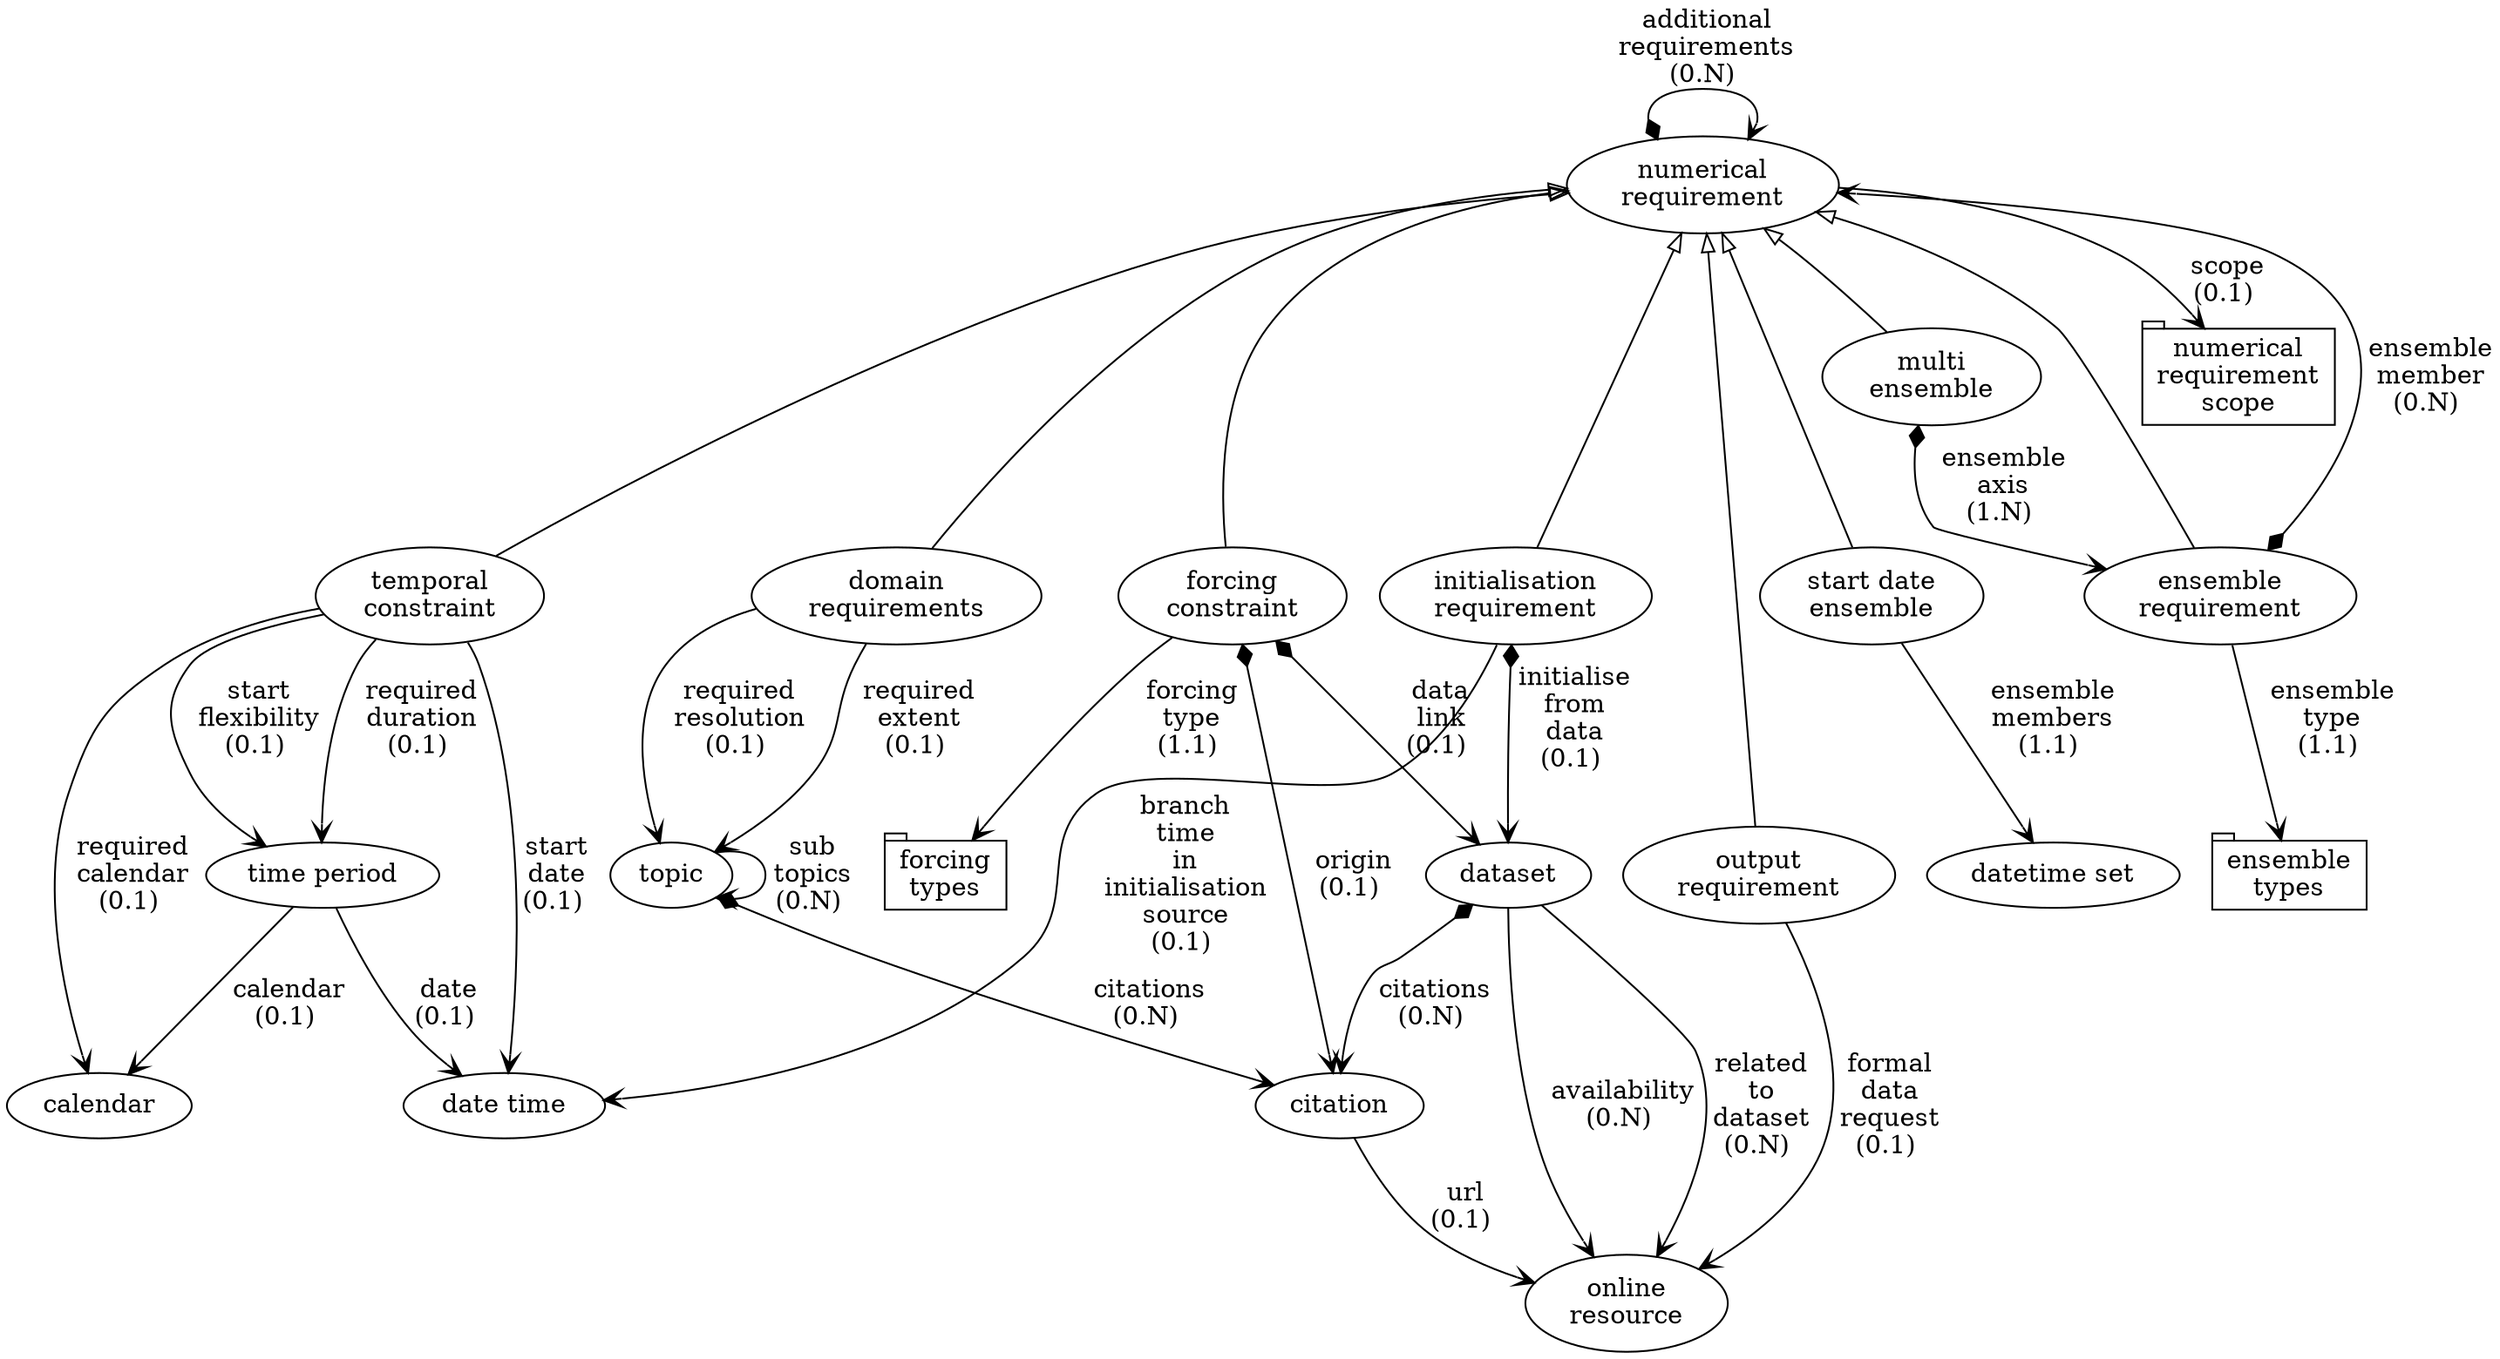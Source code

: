 digraph "" {
	graph [fontsize=8,
		ranksep=0.3,
		splines=True
	];
	node [label="\N"];
	"designing.domain_requirements"	 [fillcolor=lightsalmon,
		label="domain
requirements"];
	"science.topic"	 [fillcolor=burlywood,
		label=topic];
	"designing.domain_requirements":c -> "science.topic":c	 [arrowhead=vee,
		label=" required
 extent
(0.1)",
		labelangle=30.0,
		labeldistance=2.2,
		labelfloat=False];
	"designing.domain_requirements":c -> "science.topic":c	 [arrowhead=vee,
		label=" required
 resolution
(0.1)",
		labelangle=30.0,
		labeldistance=2.2,
		labelfloat=False];
	"designing.ensemble_requirement"	 [fillcolor=lightsalmon,
		label="ensemble
requirement"];
	"designing.ensemble_types"	 [fillcolor=lightsalmon,
		label="ensemble
types",
		shape=tab];
	"designing.ensemble_requirement":c -> "designing.ensemble_types":c	 [arrowhead=vee,
		label=" ensemble
 type
(1.1)",
		labelangle=30.0,
		labeldistance=2.2,
		labelfloat=False];
	"designing.numerical_requirement"	 [fillcolor=lightsalmon,
		label="numerical
requirement"];
	"designing.ensemble_requirement":c -> "designing.numerical_requirement":c	 [arrowhead=vee,
		arrowtail=diamond,
		dir=both,
		label=" ensemble
 member
(0.N)",
		labelangle=45.0,
		labeldistance=2.2,
		labelfloat=False];
	"designing.forcing_constraint"	 [fillcolor=lightsalmon,
		label="forcing
constraint"];
	"designing.forcing_types"	 [fillcolor=lightsalmon,
		label="forcing
types",
		shape=tab];
	"designing.forcing_constraint":c -> "designing.forcing_types":c	 [arrowhead=vee,
		label=" forcing
 type
(1.1)",
		labelangle=30.0,
		labeldistance=2.2,
		labelfloat=False];
	"data.dataset"	 [fillcolor=palegoldenrod,
		label=dataset];
	"designing.forcing_constraint":c -> "data.dataset":c	 [arrowhead=vee,
		arrowtail=diamond,
		dir=both,
		label=" data
 link
(0.1)",
		labelangle=45.0,
		labeldistance=2.2,
		labelfloat=False];
	"shared.citation"	 [fillcolor=lightgray,
		label=citation];
	"designing.forcing_constraint":c -> "shared.citation":c	 [arrowhead=vee,
		arrowtail=diamond,
		dir=both,
		label=" origin
(0.1)",
		labelangle=45.0,
		labeldistance=2.2,
		labelfloat=False];
	"designing.initialisation_requirement"	 [fillcolor=lightsalmon,
		label="initialisation
requirement"];
	"designing.output_requirement"	 [fillcolor=lightsalmon,
		label="output
requirement"];
	"designing.initialisation_requirement" -> "designing.output_requirement"	 [style=invis];
	"designing.initialisation_requirement":c -> "data.dataset":c	 [arrowhead=vee,
		arrowtail=diamond,
		dir=both,
		label=" initialise
 from
 data
(0.1)",
		labelangle=45.0,
		labeldistance=2.2,
		labelfloat=False];
	"time.date_time"	 [fillcolor=navajowhite3,
		label="date time"];
	"designing.initialisation_requirement":c -> "time.date_time":c	 [arrowhead=vee,
		label=" branch
 time
 in
 initialisation
 source
(0.1)",
		labelangle=30.0,
		labeldistance=2.2,
		labelfloat=False];
	"designing.multi_ensemble"	 [fillcolor=lightsalmon,
		label="multi
ensemble"];
	"designing.multi_ensemble":c -> "designing.ensemble_requirement":c	 [arrowhead=vee,
		arrowtail=diamond,
		dir=both,
		label=" ensemble
 axis
(1.N)",
		labelangle=45.0,
		labeldistance=2.2,
		labelfloat=False];
	"designing.start_date_ensemble"	 [fillcolor=lightsalmon,
		label="start date
ensemble"];
	"designing.multi_ensemble" -> "designing.start_date_ensemble"	 [style=invis];
	"designing.numerical_requirement" -> "designing.domain_requirements"	 [arrowtail=empty,
		dir=back];
	"designing.numerical_requirement" -> "designing.ensemble_requirement"	 [arrowtail=empty,
		dir=back];
	"designing.numerical_requirement" -> "designing.forcing_constraint"	 [arrowtail=empty,
		dir=back];
	"designing.numerical_requirement" -> "designing.initialisation_requirement"	 [arrowtail=empty,
		dir=back];
	"designing.numerical_requirement" -> "designing.multi_ensemble"	 [arrowtail=empty,
		dir=back];
	"designing.numerical_requirement":nw -> "designing.numerical_requirement":ne	 [arrowhead=vee,
		arrowtail=diamond,
		dir=both,
		label=" additional
 requirements
(0.N)",
		labelangle=45.0,
		labeldistance=2.2,
		labelfloat=False];
	"designing.numerical_requirement_scope"	 [fillcolor=lightsalmon,
		label="numerical
requirement
scope",
		shape=tab];
	"designing.numerical_requirement":c -> "designing.numerical_requirement_scope":c	 [arrowhead=vee,
		label=" scope
(0.1)",
		labelangle=30.0,
		labeldistance=2.2,
		labelfloat=False];
	"designing.numerical_requirement" -> "designing.output_requirement"	 [arrowtail=empty,
		dir=back];
	"designing.numerical_requirement" -> "designing.start_date_ensemble"	 [arrowtail=empty,
		dir=back];
	"designing.temporal_constraint"	 [fillcolor=lightsalmon,
		label="temporal
constraint"];
	"designing.numerical_requirement" -> "designing.temporal_constraint"	 [arrowtail=empty,
		dir=back];
	Hidden	 [label="",
		shape=none];
	"designing.numerical_requirement" -> Hidden	 [style=invis];
	"shared.online_resource"	 [fillcolor=lightgray,
		label="online
resource"];
	"designing.output_requirement":c -> "shared.online_resource":c	 [arrowhead=vee,
		label=" formal
 data
 request
(0.1)",
		labelangle=30.0,
		labeldistance=2.2,
		labelfloat=False];
	"time.datetime_set"	 [fillcolor=navajowhite3,
		label="datetime set"];
	"designing.start_date_ensemble":c -> "time.datetime_set":c	 [arrowhead=vee,
		label=" ensemble
 members
(1.1)",
		labelangle=30.0,
		labeldistance=2.2,
		labelfloat=False];
	"designing.temporal_constraint":c -> "time.date_time":c	 [arrowhead=vee,
		label=" start
 date
(0.1)",
		labelangle=30.0,
		labeldistance=2.2,
		labelfloat=False];
	"time.calendar"	 [fillcolor=navajowhite3,
		label=calendar];
	"designing.temporal_constraint":c -> "time.calendar":c	 [arrowhead=vee,
		label=" required
 calendar
(0.1)",
		labelangle=30.0,
		labeldistance=2.2,
		labelfloat=False];
	"time.time_period"	 [fillcolor=navajowhite3,
		label="time period"];
	"designing.temporal_constraint":c -> "time.time_period":c	 [arrowhead=vee,
		label=" required
 duration
(0.1)",
		labelangle=30.0,
		labeldistance=2.2,
		labelfloat=False];
	"designing.temporal_constraint":c -> "time.time_period":c	 [arrowhead=vee,
		label=" start
 flexibility
(0.1)",
		labelangle=30.0,
		labeldistance=2.2,
		labelfloat=False];
	"science.topic":c -> "science.topic":c	 [arrowhead=vee,
		label=" sub
 topics
(0.N)",
		labelangle=30.0,
		labeldistance=2.2,
		labelfloat=False];
	"science.topic":c -> "shared.citation":c	 [arrowhead=vee,
		arrowtail=diamond,
		dir=both,
		label=" citations
(0.N)",
		labelangle=45.0,
		labeldistance=2.2,
		labelfloat=False];
	"data.dataset":c -> "shared.citation":c	 [arrowhead=vee,
		arrowtail=diamond,
		dir=both,
		label=" citations
(0.N)",
		labelangle=45.0,
		labeldistance=2.2,
		labelfloat=False];
	"data.dataset":c -> "shared.online_resource":c	 [arrowhead=vee,
		label=" availability
(0.N)",
		labelangle=30.0,
		labeldistance=2.2,
		labelfloat=False];
	"data.dataset":c -> "shared.online_resource":c	 [arrowhead=vee,
		label=" related
 to
 dataset
(0.N)",
		labelangle=30.0,
		labeldistance=2.2,
		labelfloat=False];
	"shared.citation":c -> "shared.online_resource":c	 [arrowhead=vee,
		label=" url
(0.1)",
		labelangle=30.0,
		labeldistance=2.2,
		labelfloat=False];
	"time.time_period":c -> "time.date_time":c	 [arrowhead=vee,
		label=" date
(0.1)",
		labelangle=30.0,
		labeldistance=2.2,
		labelfloat=False];
	"time.time_period":c -> "time.calendar":c	 [arrowhead=vee,
		label=" calendar
(0.1)",
		labelangle=30.0,
		labeldistance=2.2,
		labelfloat=False];
	Hidden -> "designing.domain_requirements"	 [style=invis];
	Hidden -> "designing.forcing_constraint"	 [style=invis];
	Hidden -> "designing.initialisation_requirement"	 [style=invis];
	Hidden -> "designing.temporal_constraint"	 [style=invis];
}
